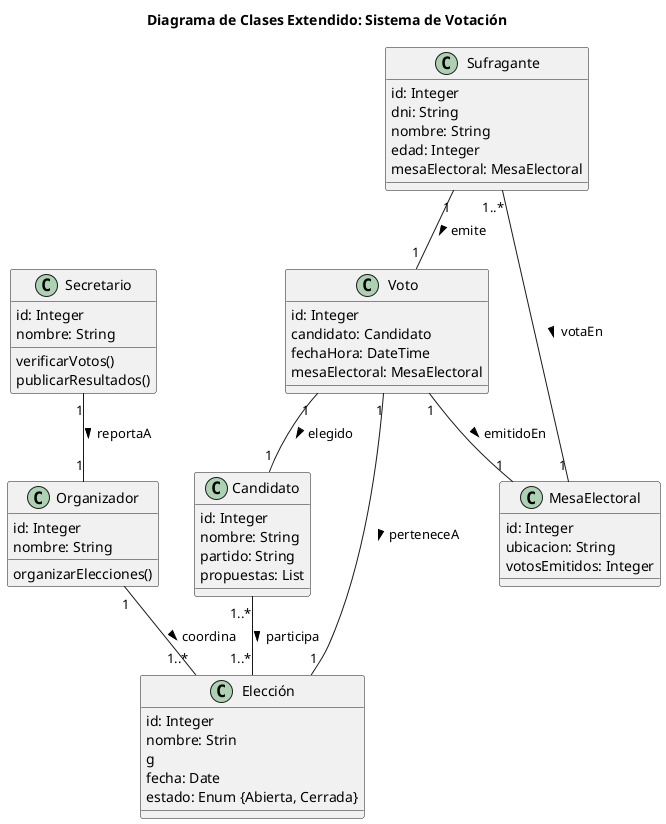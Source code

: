 @startuml
title Diagrama de Clases Extendido: Sistema de Votación

class Candidato {
  id: Integer
  nombre: String
  partido: String
  propuestas: List
}
class Sufragante {
  id: Integer
  dni: String
  nombre: String
  edad: Integer
  mesaElectoral: MesaElectoral
}
class Secretario {
  id: Integer
  nombre: String
  verificarVotos()
  publicarResultados()
}
class Organizador {
  id: Integer
  nombre: String
  organizarElecciones()
}
class Elección {
  id: Integer
  nombre: Strin
  g
  fecha: Date
  estado: Enum {Abierta, Cerrada}
}
class Voto {
  id: Integer
  candidato: Candidato
  fechaHora: DateTime
  mesaElectoral: MesaElectoral
}
class MesaElectoral {
  id: Integer
  ubicacion: String
  votosEmitidos: Integer
}

Candidato "1..*" -- "1..*" Elección : participa >
Sufragante "1..*" -- "1" MesaElectoral : votaEn >
Sufragante "1" -- "1" Voto : emite >
Voto "1" -- "1" Candidato : elegido >
Voto "1" -- "1" Elección : perteneceA >
Voto "1" -- "1" MesaElectoral : emitidoEn >
Secretario "1" -- "1" Organizador : reportaA >
Organizador "1" -- "1..*" Elección : coordina >

@enduml